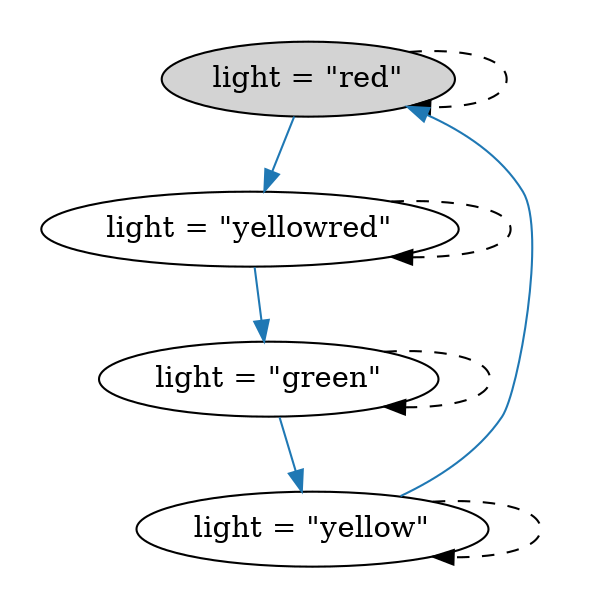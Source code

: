 strict digraph DiskGraph {
edge [colorscheme="paired12"]
nodesep=0.35;
subgraph cluster_graph {
color="white";
-5267773869359999867 [label="light = \"red\"",style = filled]
-5267773869359999867 -> -5884374333709126802 [label="",color="2",fontcolor="2"];
-5884374333709126802 [label="light = \"yellowred\""];
-5267773869359999867 -> -5267773869359999867 [style="dashed"];
-5884374333709126802 -> 3006453512680024549 [label="",color="2",fontcolor="2"];
3006453512680024549 [label="light = \"green\""];
-5884374333709126802 -> -5884374333709126802 [style="dashed"];
3006453512680024549 -> -4651983234572219222 [label="",color="2",fontcolor="2"];
-4651983234572219222 [label="light = \"yellow\""];
3006453512680024549 -> 3006453512680024549 [style="dashed"];
-4651983234572219222 -> -5267773869359999867 [label="",color="2",fontcolor="2"];
-4651983234572219222 -> -4651983234572219222 [style="dashed"];
{rank = same; -5267773869359999867;}
{rank = same; -5884374333709126802;}
{rank = same; 3006453512680024549;}
{rank = same; -4651983234572219222;}
}
}
